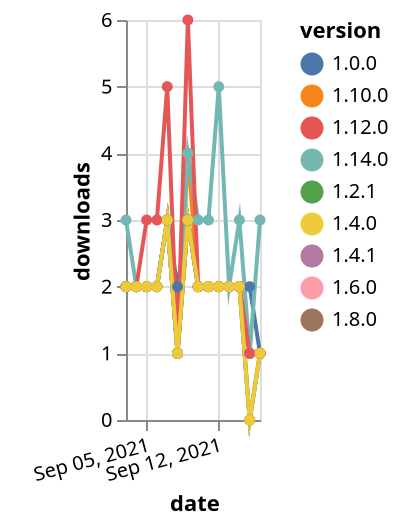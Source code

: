 {"$schema": "https://vega.github.io/schema/vega-lite/v5.json", "description": "A simple bar chart with embedded data.", "data": {"values": [{"date": "2021-09-03", "total": 1627, "delta": 2, "version": "1.6.0"}, {"date": "2021-09-04", "total": 1629, "delta": 2, "version": "1.6.0"}, {"date": "2021-09-05", "total": 1631, "delta": 2, "version": "1.6.0"}, {"date": "2021-09-06", "total": 1633, "delta": 2, "version": "1.6.0"}, {"date": "2021-09-07", "total": 1636, "delta": 3, "version": "1.6.0"}, {"date": "2021-09-08", "total": 1637, "delta": 1, "version": "1.6.0"}, {"date": "2021-09-09", "total": 1640, "delta": 3, "version": "1.6.0"}, {"date": "2021-09-10", "total": 1642, "delta": 2, "version": "1.6.0"}, {"date": "2021-09-11", "total": 1644, "delta": 2, "version": "1.6.0"}, {"date": "2021-09-12", "total": 1646, "delta": 2, "version": "1.6.0"}, {"date": "2021-09-13", "total": 1648, "delta": 2, "version": "1.6.0"}, {"date": "2021-09-14", "total": 1650, "delta": 2, "version": "1.6.0"}, {"date": "2021-09-15", "total": 1651, "delta": 1, "version": "1.6.0"}, {"date": "2021-09-16", "total": 1652, "delta": 1, "version": "1.6.0"}, {"date": "2021-09-03", "total": 1474, "delta": 2, "version": "1.8.0"}, {"date": "2021-09-04", "total": 1476, "delta": 2, "version": "1.8.0"}, {"date": "2021-09-05", "total": 1478, "delta": 2, "version": "1.8.0"}, {"date": "2021-09-06", "total": 1480, "delta": 2, "version": "1.8.0"}, {"date": "2021-09-07", "total": 1483, "delta": 3, "version": "1.8.0"}, {"date": "2021-09-08", "total": 1484, "delta": 1, "version": "1.8.0"}, {"date": "2021-09-09", "total": 1487, "delta": 3, "version": "1.8.0"}, {"date": "2021-09-10", "total": 1489, "delta": 2, "version": "1.8.0"}, {"date": "2021-09-11", "total": 1491, "delta": 2, "version": "1.8.0"}, {"date": "2021-09-12", "total": 1493, "delta": 2, "version": "1.8.0"}, {"date": "2021-09-13", "total": 1495, "delta": 2, "version": "1.8.0"}, {"date": "2021-09-14", "total": 1497, "delta": 2, "version": "1.8.0"}, {"date": "2021-09-15", "total": 1498, "delta": 1, "version": "1.8.0"}, {"date": "2021-09-16", "total": 1499, "delta": 1, "version": "1.8.0"}, {"date": "2021-09-03", "total": 1018, "delta": 2, "version": "1.10.0"}, {"date": "2021-09-04", "total": 1020, "delta": 2, "version": "1.10.0"}, {"date": "2021-09-05", "total": 1022, "delta": 2, "version": "1.10.0"}, {"date": "2021-09-06", "total": 1024, "delta": 2, "version": "1.10.0"}, {"date": "2021-09-07", "total": 1027, "delta": 3, "version": "1.10.0"}, {"date": "2021-09-08", "total": 1028, "delta": 1, "version": "1.10.0"}, {"date": "2021-09-09", "total": 1032, "delta": 4, "version": "1.10.0"}, {"date": "2021-09-10", "total": 1034, "delta": 2, "version": "1.10.0"}, {"date": "2021-09-11", "total": 1036, "delta": 2, "version": "1.10.0"}, {"date": "2021-09-12", "total": 1038, "delta": 2, "version": "1.10.0"}, {"date": "2021-09-13", "total": 1040, "delta": 2, "version": "1.10.0"}, {"date": "2021-09-14", "total": 1042, "delta": 2, "version": "1.10.0"}, {"date": "2021-09-15", "total": 1043, "delta": 1, "version": "1.10.0"}, {"date": "2021-09-16", "total": 1044, "delta": 1, "version": "1.10.0"}, {"date": "2021-09-03", "total": 2896, "delta": 2, "version": "1.0.0"}, {"date": "2021-09-04", "total": 2898, "delta": 2, "version": "1.0.0"}, {"date": "2021-09-05", "total": 2900, "delta": 2, "version": "1.0.0"}, {"date": "2021-09-06", "total": 2902, "delta": 2, "version": "1.0.0"}, {"date": "2021-09-07", "total": 2905, "delta": 3, "version": "1.0.0"}, {"date": "2021-09-08", "total": 2907, "delta": 2, "version": "1.0.0"}, {"date": "2021-09-09", "total": 2910, "delta": 3, "version": "1.0.0"}, {"date": "2021-09-10", "total": 2912, "delta": 2, "version": "1.0.0"}, {"date": "2021-09-11", "total": 2914, "delta": 2, "version": "1.0.0"}, {"date": "2021-09-12", "total": 2916, "delta": 2, "version": "1.0.0"}, {"date": "2021-09-13", "total": 2918, "delta": 2, "version": "1.0.0"}, {"date": "2021-09-14", "total": 2920, "delta": 2, "version": "1.0.0"}, {"date": "2021-09-15", "total": 2922, "delta": 2, "version": "1.0.0"}, {"date": "2021-09-16", "total": 2923, "delta": 1, "version": "1.0.0"}, {"date": "2021-09-03", "total": 1981, "delta": 2, "version": "1.4.1"}, {"date": "2021-09-04", "total": 1983, "delta": 2, "version": "1.4.1"}, {"date": "2021-09-05", "total": 1985, "delta": 2, "version": "1.4.1"}, {"date": "2021-09-06", "total": 1987, "delta": 2, "version": "1.4.1"}, {"date": "2021-09-07", "total": 1990, "delta": 3, "version": "1.4.1"}, {"date": "2021-09-08", "total": 1991, "delta": 1, "version": "1.4.1"}, {"date": "2021-09-09", "total": 1994, "delta": 3, "version": "1.4.1"}, {"date": "2021-09-10", "total": 1996, "delta": 2, "version": "1.4.1"}, {"date": "2021-09-11", "total": 1998, "delta": 2, "version": "1.4.1"}, {"date": "2021-09-12", "total": 2000, "delta": 2, "version": "1.4.1"}, {"date": "2021-09-13", "total": 2002, "delta": 2, "version": "1.4.1"}, {"date": "2021-09-14", "total": 2004, "delta": 2, "version": "1.4.1"}, {"date": "2021-09-15", "total": 2004, "delta": 0, "version": "1.4.1"}, {"date": "2021-09-16", "total": 2005, "delta": 1, "version": "1.4.1"}, {"date": "2021-09-03", "total": 2276, "delta": 2, "version": "1.2.1"}, {"date": "2021-09-04", "total": 2278, "delta": 2, "version": "1.2.1"}, {"date": "2021-09-05", "total": 2280, "delta": 2, "version": "1.2.1"}, {"date": "2021-09-06", "total": 2282, "delta": 2, "version": "1.2.1"}, {"date": "2021-09-07", "total": 2285, "delta": 3, "version": "1.2.1"}, {"date": "2021-09-08", "total": 2286, "delta": 1, "version": "1.2.1"}, {"date": "2021-09-09", "total": 2289, "delta": 3, "version": "1.2.1"}, {"date": "2021-09-10", "total": 2291, "delta": 2, "version": "1.2.1"}, {"date": "2021-09-11", "total": 2293, "delta": 2, "version": "1.2.1"}, {"date": "2021-09-12", "total": 2295, "delta": 2, "version": "1.2.1"}, {"date": "2021-09-13", "total": 2297, "delta": 2, "version": "1.2.1"}, {"date": "2021-09-14", "total": 2299, "delta": 2, "version": "1.2.1"}, {"date": "2021-09-15", "total": 2299, "delta": 0, "version": "1.2.1"}, {"date": "2021-09-16", "total": 2300, "delta": 1, "version": "1.2.1"}, {"date": "2021-09-03", "total": 233, "delta": 3, "version": "1.14.0"}, {"date": "2021-09-04", "total": 235, "delta": 2, "version": "1.14.0"}, {"date": "2021-09-05", "total": 237, "delta": 2, "version": "1.14.0"}, {"date": "2021-09-06", "total": 239, "delta": 2, "version": "1.14.0"}, {"date": "2021-09-07", "total": 242, "delta": 3, "version": "1.14.0"}, {"date": "2021-09-08", "total": 243, "delta": 1, "version": "1.14.0"}, {"date": "2021-09-09", "total": 247, "delta": 4, "version": "1.14.0"}, {"date": "2021-09-10", "total": 250, "delta": 3, "version": "1.14.0"}, {"date": "2021-09-11", "total": 253, "delta": 3, "version": "1.14.0"}, {"date": "2021-09-12", "total": 258, "delta": 5, "version": "1.14.0"}, {"date": "2021-09-13", "total": 260, "delta": 2, "version": "1.14.0"}, {"date": "2021-09-14", "total": 263, "delta": 3, "version": "1.14.0"}, {"date": "2021-09-15", "total": 264, "delta": 1, "version": "1.14.0"}, {"date": "2021-09-16", "total": 267, "delta": 3, "version": "1.14.0"}, {"date": "2021-09-03", "total": 708, "delta": 2, "version": "1.12.0"}, {"date": "2021-09-04", "total": 710, "delta": 2, "version": "1.12.0"}, {"date": "2021-09-05", "total": 713, "delta": 3, "version": "1.12.0"}, {"date": "2021-09-06", "total": 716, "delta": 3, "version": "1.12.0"}, {"date": "2021-09-07", "total": 721, "delta": 5, "version": "1.12.0"}, {"date": "2021-09-08", "total": 722, "delta": 1, "version": "1.12.0"}, {"date": "2021-09-09", "total": 728, "delta": 6, "version": "1.12.0"}, {"date": "2021-09-10", "total": 730, "delta": 2, "version": "1.12.0"}, {"date": "2021-09-11", "total": 732, "delta": 2, "version": "1.12.0"}, {"date": "2021-09-12", "total": 734, "delta": 2, "version": "1.12.0"}, {"date": "2021-09-13", "total": 736, "delta": 2, "version": "1.12.0"}, {"date": "2021-09-14", "total": 738, "delta": 2, "version": "1.12.0"}, {"date": "2021-09-15", "total": 739, "delta": 1, "version": "1.12.0"}, {"date": "2021-09-16", "total": 740, "delta": 1, "version": "1.12.0"}, {"date": "2021-09-03", "total": 2034, "delta": 2, "version": "1.4.0"}, {"date": "2021-09-04", "total": 2036, "delta": 2, "version": "1.4.0"}, {"date": "2021-09-05", "total": 2038, "delta": 2, "version": "1.4.0"}, {"date": "2021-09-06", "total": 2040, "delta": 2, "version": "1.4.0"}, {"date": "2021-09-07", "total": 2043, "delta": 3, "version": "1.4.0"}, {"date": "2021-09-08", "total": 2044, "delta": 1, "version": "1.4.0"}, {"date": "2021-09-09", "total": 2047, "delta": 3, "version": "1.4.0"}, {"date": "2021-09-10", "total": 2049, "delta": 2, "version": "1.4.0"}, {"date": "2021-09-11", "total": 2051, "delta": 2, "version": "1.4.0"}, {"date": "2021-09-12", "total": 2053, "delta": 2, "version": "1.4.0"}, {"date": "2021-09-13", "total": 2055, "delta": 2, "version": "1.4.0"}, {"date": "2021-09-14", "total": 2057, "delta": 2, "version": "1.4.0"}, {"date": "2021-09-15", "total": 2057, "delta": 0, "version": "1.4.0"}, {"date": "2021-09-16", "total": 2058, "delta": 1, "version": "1.4.0"}]}, "width": "container", "mark": {"type": "line", "point": {"filled": true}}, "encoding": {"x": {"field": "date", "type": "temporal", "timeUnit": "yearmonthdate", "title": "date", "axis": {"labelAngle": -15}}, "y": {"field": "delta", "type": "quantitative", "title": "downloads"}, "color": {"field": "version", "type": "nominal"}, "tooltip": {"field": "delta"}}}